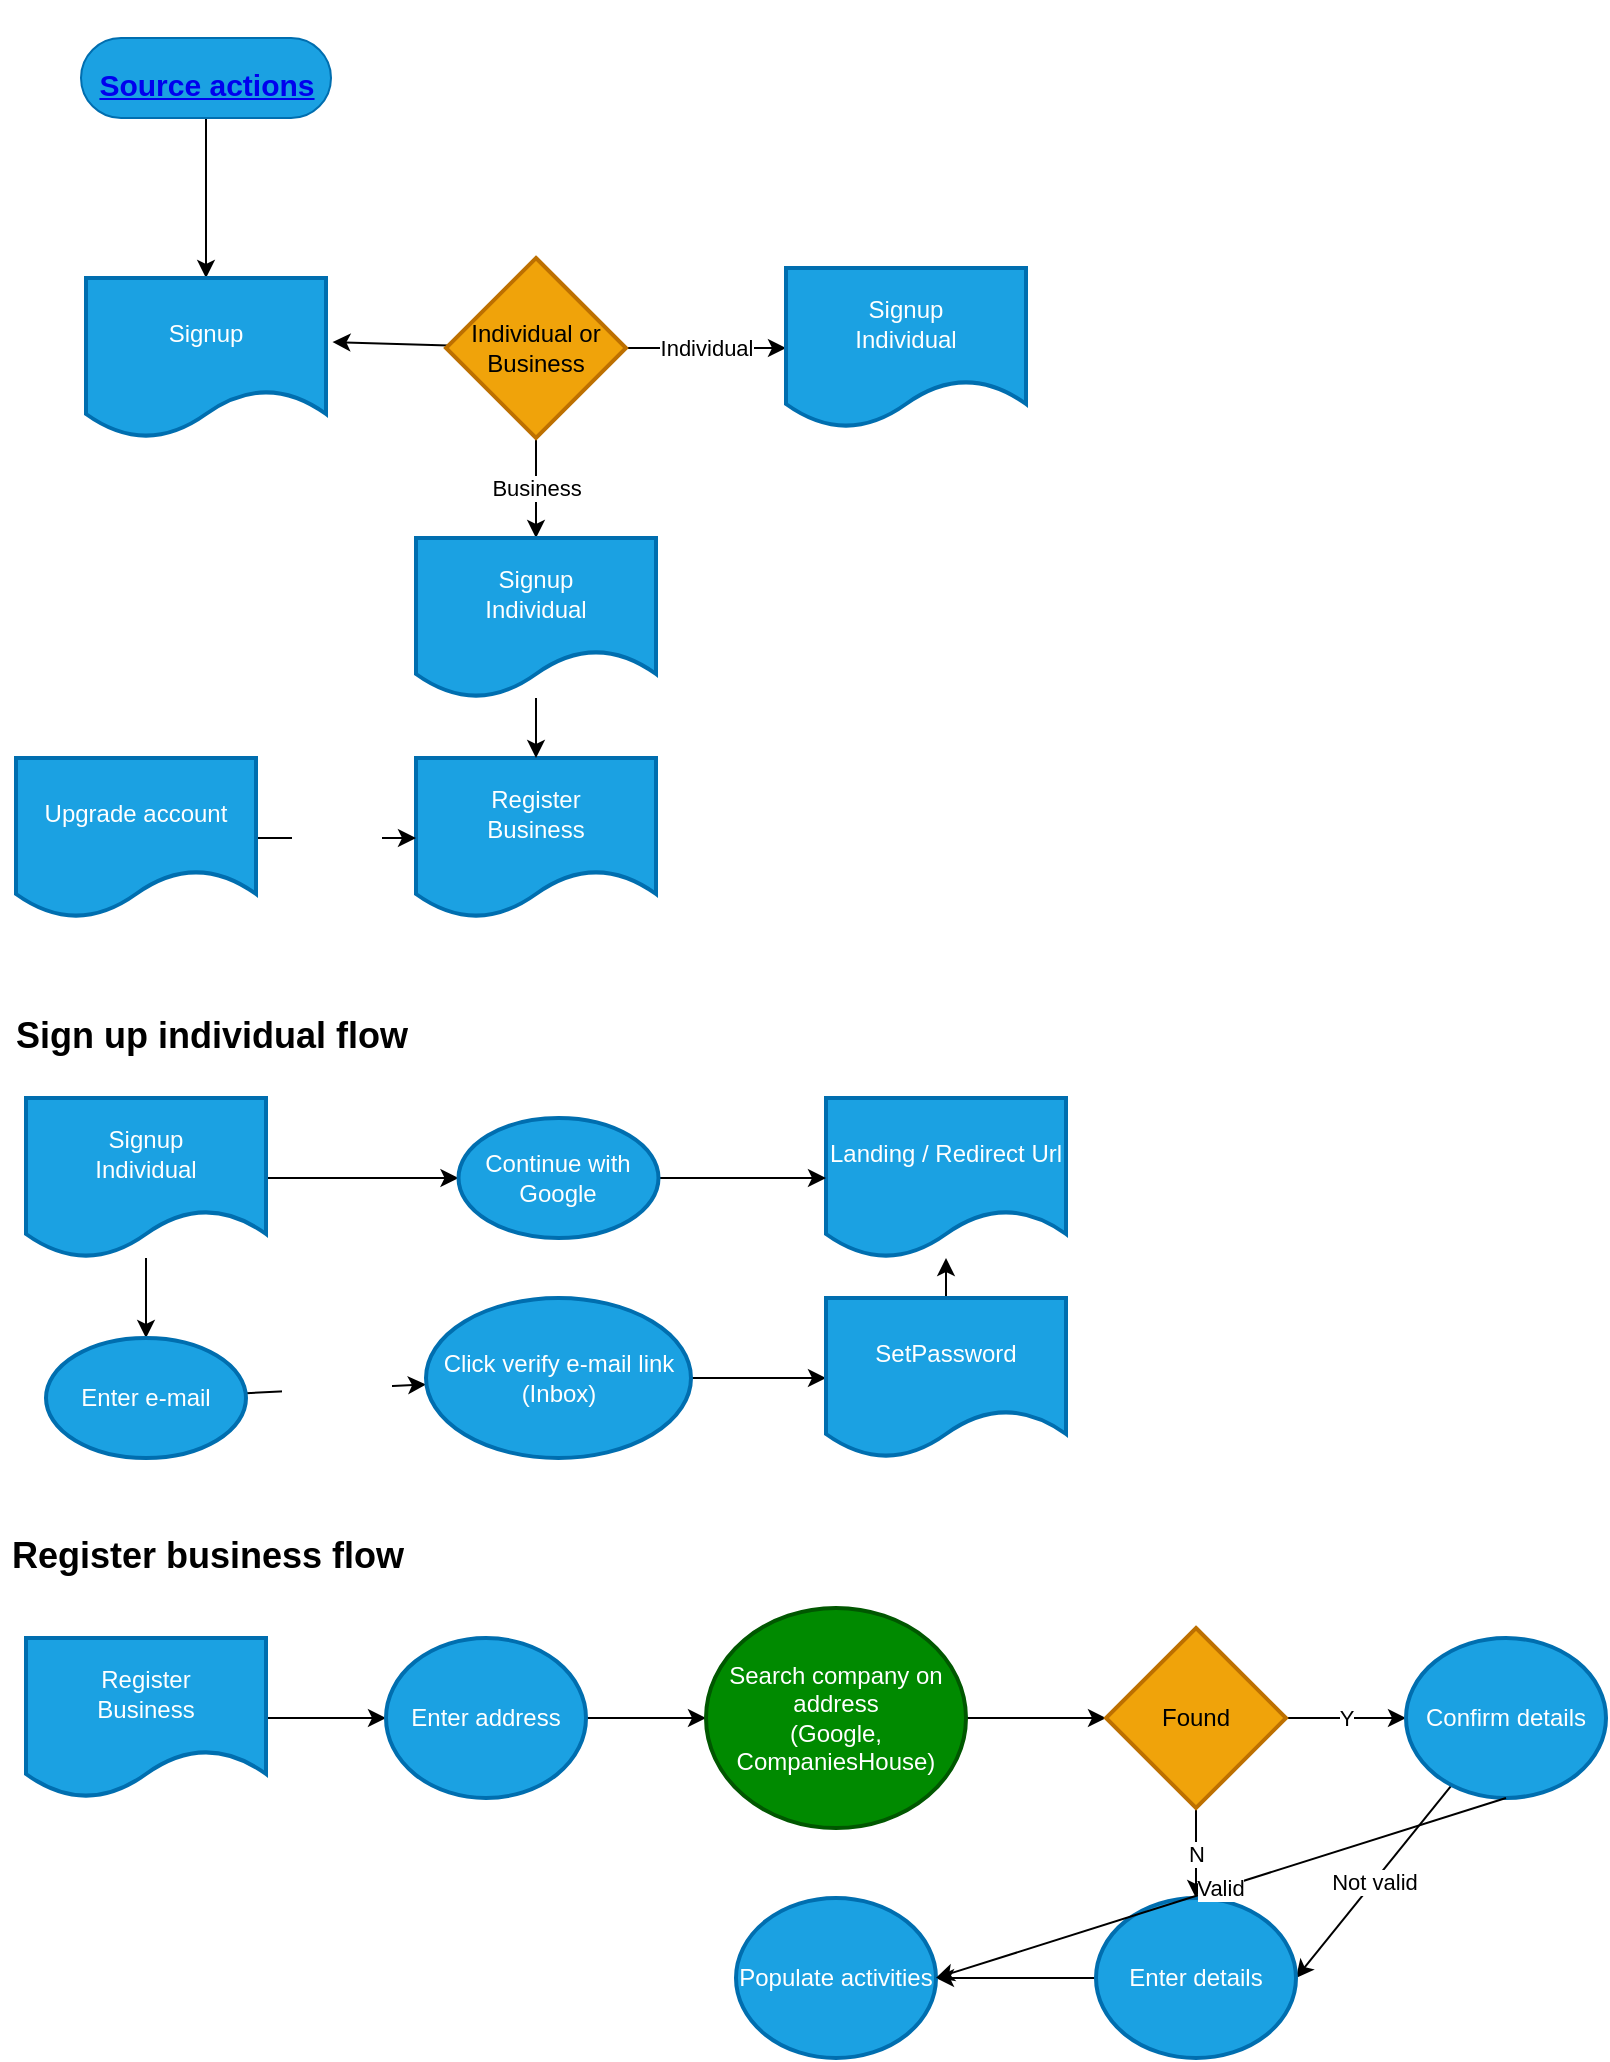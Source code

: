 <mxfile>
    <diagram id="zUmLFHOGWY3YtJM519iL" name="Page-1">
        <mxGraphModel dx="1258" dy="595" grid="1" gridSize="10" guides="1" tooltips="1" connect="1" arrows="1" fold="1" page="1" pageScale="1" pageWidth="850" pageHeight="1100" math="0" shadow="0">
            <root>
                <mxCell id="0"/>
                <mxCell id="1" parent="0"/>
                <mxCell id="10" value="" style="edgeStyle=none;html=1;exitX=0.5;exitY=0.5;exitDx=0;exitDy=20;exitPerimeter=0;" parent="1" source="26" target="9" edge="1">
                    <mxGeometry relative="1" as="geometry">
                        <mxPoint x="110" y="150" as="sourcePoint"/>
                    </mxGeometry>
                </mxCell>
                <mxCell id="11" value="" style="edgeStyle=none;html=1;entryX=1.027;entryY=0.4;entryDx=0;entryDy=0;entryPerimeter=0;" parent="1" source="5" target="9" edge="1">
                    <mxGeometry relative="1" as="geometry"/>
                </mxCell>
                <mxCell id="13" value="Individual" style="edgeStyle=none;html=1;" parent="1" source="5" target="12" edge="1">
                    <mxGeometry relative="1" as="geometry"/>
                </mxCell>
                <mxCell id="15" value="Business" style="edgeStyle=none;html=1;entryX=0.5;entryY=0;entryDx=0;entryDy=0;" parent="1" source="5" target="17" edge="1">
                    <mxGeometry relative="1" as="geometry"/>
                </mxCell>
                <mxCell id="5" value="Individual or Business" style="rhombus;whiteSpace=wrap;html=1;fillColor=#f0a30a;strokeColor=#BD7000;strokeWidth=2;fontColor=#000000;" parent="1" vertex="1">
                    <mxGeometry x="230" y="210" width="90" height="90" as="geometry"/>
                </mxCell>
                <mxCell id="9" value="Signup" style="shape=document;whiteSpace=wrap;html=1;boundedLbl=1;fillColor=#1ba1e2;strokeColor=#006EAF;fontColor=#ffffff;strokeWidth=2;" parent="1" vertex="1">
                    <mxGeometry x="50" y="220" width="120" height="80" as="geometry"/>
                </mxCell>
                <mxCell id="12" value="Signup &lt;br&gt;Individual" style="shape=document;whiteSpace=wrap;html=1;boundedLbl=1;fillColor=#1ba1e2;strokeColor=#006EAF;fontColor=#ffffff;strokeWidth=2;" parent="1" vertex="1">
                    <mxGeometry x="400" y="215" width="120" height="80" as="geometry"/>
                </mxCell>
                <mxCell id="14" value="Register&lt;br&gt;Business" style="shape=document;whiteSpace=wrap;html=1;boundedLbl=1;fillColor=#1ba1e2;strokeColor=#006EAF;strokeWidth=2;fontColor=#ffffff;" parent="1" vertex="1">
                    <mxGeometry x="215" y="460" width="120" height="80" as="geometry"/>
                </mxCell>
                <mxCell id="18" value="" style="edgeStyle=none;html=1;" parent="1" source="17" target="14" edge="1">
                    <mxGeometry relative="1" as="geometry"/>
                </mxCell>
                <mxCell id="17" value="Signup &lt;br&gt;Individual" style="shape=document;whiteSpace=wrap;html=1;boundedLbl=1;fillColor=#1ba1e2;strokeColor=#006EAF;fontColor=#ffffff;strokeWidth=2;" parent="1" vertex="1">
                    <mxGeometry x="215" y="350" width="120" height="80" as="geometry"/>
                </mxCell>
                <mxCell id="21" value="&lt;h1 style=&quot;line-height: 90%;&quot;&gt;&lt;font style=&quot;font-size: 18px;&quot;&gt;Sign up individual flow&lt;/font&gt;&lt;/h1&gt;" style="text;html=1;strokeColor=none;fillColor=none;spacing=5;spacingTop=-20;whiteSpace=wrap;overflow=hidden;rounded=0;" parent="1" vertex="1">
                    <mxGeometry x="10" y="580" width="205" height="40" as="geometry"/>
                </mxCell>
                <mxCell id="24" value="" style="edgeStyle=none;html=1;fontSize=18;entryX=0;entryY=0.5;entryDx=0;entryDy=0;entryPerimeter=0;" parent="1" source="22" target="28" edge="1">
                    <mxGeometry relative="1" as="geometry">
                        <mxPoint x="190" y="670" as="targetPoint"/>
                    </mxGeometry>
                </mxCell>
                <mxCell id="31" value="" style="edgeStyle=none;html=1;fontSize=18;fontColor=#FFFFFF;" parent="1" source="22" target="30" edge="1">
                    <mxGeometry relative="1" as="geometry"/>
                </mxCell>
                <mxCell id="22" value="Signup &lt;br&gt;Individual" style="shape=document;whiteSpace=wrap;html=1;boundedLbl=1;fillColor=#1ba1e2;strokeColor=#006EAF;fontColor=#ffffff;strokeWidth=2;" parent="1" vertex="1">
                    <mxGeometry x="20" y="630" width="120" height="80" as="geometry"/>
                </mxCell>
                <mxCell id="25" value="Landing / Redirect Url" style="shape=document;whiteSpace=wrap;html=1;boundedLbl=1;fillColor=#1ba1e2;strokeColor=#006EAF;fontColor=#ffffff;strokeWidth=2;" parent="1" vertex="1">
                    <mxGeometry x="420" y="630" width="120" height="80" as="geometry"/>
                </mxCell>
                <mxCell id="26" value="&lt;h1 style=&quot;color: rgb(240, 240, 240); text-align: left; line-height: 21.6px;&quot;&gt;&lt;a style=&quot;font-size: 15px;&quot; href=&quot;https://www.smashingmagazine.com/2012/01/stop-designing-pages-start-designing-flows/#typical-user-flows&quot;&gt;Source actions&lt;/a&gt;&lt;/h1&gt;" style="html=1;dashed=0;whitespace=wrap;shape=mxgraph.dfd.start;fontSize=18;fillColor=#1ba1e2;fontColor=#ffffff;strokeColor=#006EAF;whiteSpace=wrap;" parent="1" vertex="1">
                    <mxGeometry x="47.5" y="100" width="125" height="40" as="geometry"/>
                </mxCell>
                <mxCell id="29" value="" style="edgeStyle=none;html=1;fontSize=18;" parent="1" source="28" target="25" edge="1">
                    <mxGeometry relative="1" as="geometry"/>
                </mxCell>
                <mxCell id="28" value="&lt;span style=&quot;&quot;&gt;Continue with Google&lt;/span&gt;" style="strokeWidth=2;html=1;shape=mxgraph.flowchart.start_1;whiteSpace=wrap;fillColor=#1ba1e2;fontColor=#FFFFFF;strokeColor=#006EAF;" parent="1" vertex="1">
                    <mxGeometry x="236.25" y="640" width="100" height="60" as="geometry"/>
                </mxCell>
                <mxCell id="34" value="Send verify&lt;br&gt;e-mail link" style="edgeStyle=none;html=1;fontSize=11;fontColor=#FFFFFF;" parent="1" source="30" target="33" edge="1">
                    <mxGeometry relative="1" as="geometry"/>
                </mxCell>
                <mxCell id="30" value="&lt;span style=&quot;&quot;&gt;Enter e-mail&lt;/span&gt;" style="strokeWidth=2;html=1;shape=mxgraph.flowchart.start_1;whiteSpace=wrap;fillColor=#1ba1e2;fontColor=#FFFFFF;strokeColor=#006EAF;" parent="1" vertex="1">
                    <mxGeometry x="30" y="750" width="100" height="60" as="geometry"/>
                </mxCell>
                <mxCell id="38" value="" style="edgeStyle=none;html=1;fontSize=18;fontColor=#FFFFFF;entryX=0;entryY=0.5;entryDx=0;entryDy=0;" parent="1" source="33" target="39" edge="1">
                    <mxGeometry relative="1" as="geometry">
                        <mxPoint x="400" y="780" as="targetPoint"/>
                    </mxGeometry>
                </mxCell>
                <mxCell id="33" value="&lt;span style=&quot;&quot;&gt;Click verify e-mail link&lt;br&gt;(Inbox)&lt;br&gt;&lt;/span&gt;" style="strokeWidth=2;html=1;shape=mxgraph.flowchart.start_1;whiteSpace=wrap;fillColor=#1ba1e2;fontColor=#FFFFFF;strokeColor=#006EAF;" parent="1" vertex="1">
                    <mxGeometry x="220" y="730" width="132.5" height="80" as="geometry"/>
                </mxCell>
                <mxCell id="40" value="" style="edgeStyle=none;html=1;fontSize=18;fontColor=#FFFFFF;" parent="1" source="39" target="25" edge="1">
                    <mxGeometry relative="1" as="geometry"/>
                </mxCell>
                <mxCell id="39" value="SetPassword" style="shape=document;whiteSpace=wrap;html=1;boundedLbl=1;fillColor=#1ba1e2;strokeColor=#006EAF;fontColor=#ffffff;strokeWidth=2;" parent="1" vertex="1">
                    <mxGeometry x="420" y="730" width="120" height="80" as="geometry"/>
                </mxCell>
                <mxCell id="44" value="Business" style="edgeStyle=none;html=1;fontSize=11;fontColor=#FFFFFF;" parent="1" source="42" target="14" edge="1">
                    <mxGeometry relative="1" as="geometry"/>
                </mxCell>
                <mxCell id="42" value="Upgrade account" style="shape=document;whiteSpace=wrap;html=1;boundedLbl=1;fillColor=#1ba1e2;strokeColor=#006EAF;fontColor=#ffffff;strokeWidth=2;" parent="1" vertex="1">
                    <mxGeometry x="15" y="460" width="120" height="80" as="geometry"/>
                </mxCell>
                <mxCell id="45" value="&lt;h1 style=&quot;line-height: 90%;&quot;&gt;&lt;font style=&quot;font-size: 18px;&quot;&gt;Register business flow&lt;/font&gt;&lt;/h1&gt;" style="text;html=1;strokeColor=none;fillColor=none;spacing=5;spacingTop=-20;whiteSpace=wrap;overflow=hidden;rounded=0;" vertex="1" parent="1">
                    <mxGeometry x="7.5" y="840" width="205" height="40" as="geometry"/>
                </mxCell>
                <mxCell id="48" value="" style="edgeStyle=none;html=1;" edge="1" parent="1" source="46" target="47">
                    <mxGeometry relative="1" as="geometry"/>
                </mxCell>
                <mxCell id="46" value="Register&lt;br&gt;Business" style="shape=document;whiteSpace=wrap;html=1;boundedLbl=1;fillColor=#1ba1e2;strokeColor=#006EAF;strokeWidth=2;fontColor=#ffffff;" vertex="1" parent="1">
                    <mxGeometry x="20" y="900" width="120" height="80" as="geometry"/>
                </mxCell>
                <mxCell id="50" value="" style="edgeStyle=none;html=1;" edge="1" parent="1" source="47" target="49">
                    <mxGeometry relative="1" as="geometry"/>
                </mxCell>
                <mxCell id="47" value="Enter address" style="ellipse;whiteSpace=wrap;html=1;fillColor=#1ba1e2;strokeColor=#006EAF;fontColor=#ffffff;strokeWidth=2;" vertex="1" parent="1">
                    <mxGeometry x="200" y="900" width="100" height="80" as="geometry"/>
                </mxCell>
                <mxCell id="54" value="" style="edgeStyle=none;html=1;entryX=0;entryY=0.5;entryDx=0;entryDy=0;" edge="1" parent="1" source="49" target="55">
                    <mxGeometry relative="1" as="geometry">
                        <mxPoint x="570" y="940" as="targetPoint"/>
                    </mxGeometry>
                </mxCell>
                <mxCell id="49" value="Search company on address&lt;br&gt;(Google, CompaniesHouse)" style="ellipse;whiteSpace=wrap;html=1;fillColor=#008a00;strokeColor=#005700;fontColor=#ffffff;strokeWidth=2;" vertex="1" parent="1">
                    <mxGeometry x="360" y="885" width="130" height="110" as="geometry"/>
                </mxCell>
                <mxCell id="57" value="Y" style="edgeStyle=none;html=1;" edge="1" parent="1" source="55" target="56">
                    <mxGeometry relative="1" as="geometry"/>
                </mxCell>
                <mxCell id="59" value="N" style="edgeStyle=none;html=1;entryX=0.5;entryY=0;entryDx=0;entryDy=0;exitX=0.5;exitY=1;exitDx=0;exitDy=0;" edge="1" parent="1" source="55" target="60">
                    <mxGeometry relative="1" as="geometry">
                        <mxPoint x="605" y="1065" as="targetPoint"/>
                    </mxGeometry>
                </mxCell>
                <mxCell id="55" value="Found" style="rhombus;whiteSpace=wrap;html=1;fillColor=#f0a30a;strokeColor=#BD7000;strokeWidth=2;fontColor=#000000;" vertex="1" parent="1">
                    <mxGeometry x="560" y="895" width="90" height="90" as="geometry"/>
                </mxCell>
                <mxCell id="62" value="Not valid" style="edgeStyle=none;html=1;entryX=1;entryY=0.5;entryDx=0;entryDy=0;" edge="1" parent="1" source="56" target="60">
                    <mxGeometry x="0.001" relative="1" as="geometry">
                        <mxPoint x="760" y="1060" as="targetPoint"/>
                        <mxPoint as="offset"/>
                    </mxGeometry>
                </mxCell>
                <mxCell id="56" value="Confirm details" style="ellipse;whiteSpace=wrap;html=1;fillColor=#1ba1e2;strokeColor=#006EAF;fontColor=#ffffff;strokeWidth=2;" vertex="1" parent="1">
                    <mxGeometry x="710" y="900" width="100" height="80" as="geometry"/>
                </mxCell>
                <mxCell id="64" value="" style="edgeStyle=none;html=1;" edge="1" parent="1" source="60" target="63">
                    <mxGeometry relative="1" as="geometry"/>
                </mxCell>
                <mxCell id="60" value="Enter details" style="ellipse;whiteSpace=wrap;html=1;fillColor=#1ba1e2;strokeColor=#006EAF;fontColor=#ffffff;strokeWidth=2;" vertex="1" parent="1">
                    <mxGeometry x="555" y="1030" width="100" height="80" as="geometry"/>
                </mxCell>
                <mxCell id="63" value="Populate activities" style="ellipse;whiteSpace=wrap;html=1;fillColor=#1ba1e2;strokeColor=#006EAF;fontColor=#ffffff;strokeWidth=2;" vertex="1" parent="1">
                    <mxGeometry x="375" y="1030" width="100" height="80" as="geometry"/>
                </mxCell>
                <mxCell id="65" value="Valid" style="edgeStyle=none;html=1;entryX=1;entryY=0.5;entryDx=0;entryDy=0;exitX=0.5;exitY=1;exitDx=0;exitDy=0;" edge="1" parent="1" source="56" target="63">
                    <mxGeometry x="0.001" relative="1" as="geometry">
                        <mxPoint x="742.864" y="983.597" as="sourcePoint"/>
                        <mxPoint x="665" y="1080" as="targetPoint"/>
                        <mxPoint as="offset"/>
                    </mxGeometry>
                </mxCell>
            </root>
        </mxGraphModel>
    </diagram>
</mxfile>